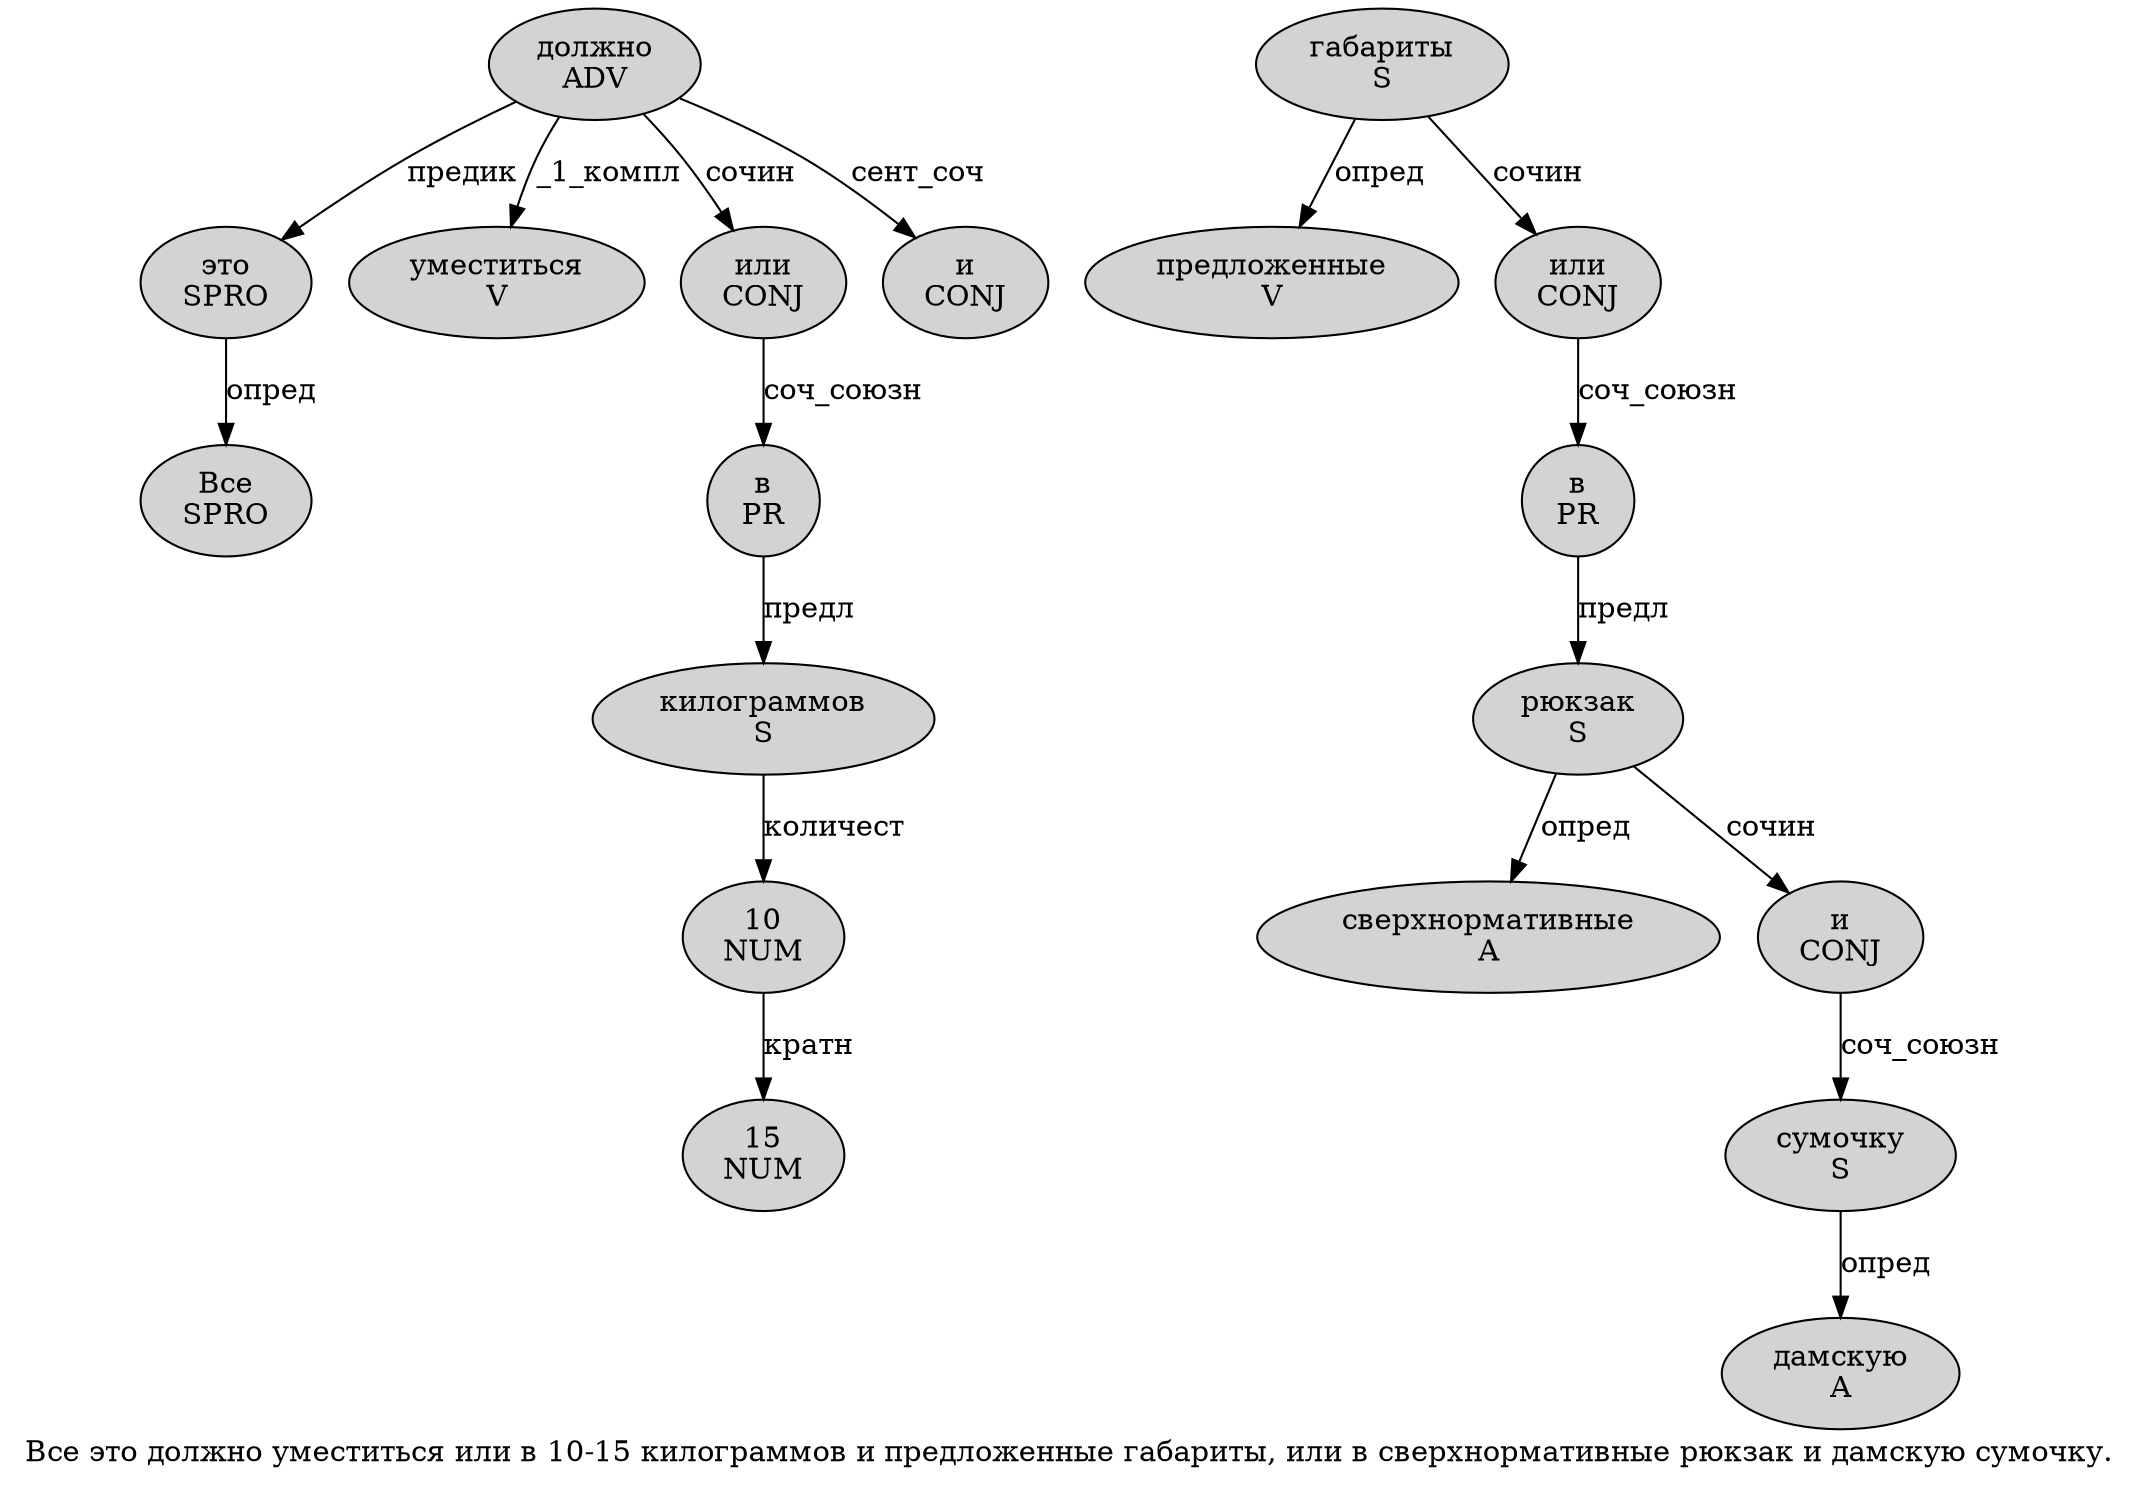 digraph SENTENCE_1215 {
	graph [label="Все это должно уместиться или в 10-15 килограммов и предложенные габариты, или в сверхнормативные рюкзак и дамскую сумочку."]
	node [style=filled]
		0 [label="Все
SPRO" color="" fillcolor=lightgray penwidth=1 shape=ellipse]
		1 [label="это
SPRO" color="" fillcolor=lightgray penwidth=1 shape=ellipse]
		2 [label="должно
ADV" color="" fillcolor=lightgray penwidth=1 shape=ellipse]
		3 [label="уместиться
V" color="" fillcolor=lightgray penwidth=1 shape=ellipse]
		4 [label="или
CONJ" color="" fillcolor=lightgray penwidth=1 shape=ellipse]
		5 [label="в
PR" color="" fillcolor=lightgray penwidth=1 shape=ellipse]
		6 [label="10
NUM" color="" fillcolor=lightgray penwidth=1 shape=ellipse]
		8 [label="15
NUM" color="" fillcolor=lightgray penwidth=1 shape=ellipse]
		9 [label="килограммов
S" color="" fillcolor=lightgray penwidth=1 shape=ellipse]
		10 [label="и
CONJ" color="" fillcolor=lightgray penwidth=1 shape=ellipse]
		11 [label="предложенные
V" color="" fillcolor=lightgray penwidth=1 shape=ellipse]
		12 [label="габариты
S" color="" fillcolor=lightgray penwidth=1 shape=ellipse]
		14 [label="или
CONJ" color="" fillcolor=lightgray penwidth=1 shape=ellipse]
		15 [label="в
PR" color="" fillcolor=lightgray penwidth=1 shape=ellipse]
		16 [label="сверхнормативные
A" color="" fillcolor=lightgray penwidth=1 shape=ellipse]
		17 [label="рюкзак
S" color="" fillcolor=lightgray penwidth=1 shape=ellipse]
		18 [label="и
CONJ" color="" fillcolor=lightgray penwidth=1 shape=ellipse]
		19 [label="дамскую
A" color="" fillcolor=lightgray penwidth=1 shape=ellipse]
		20 [label="сумочку
S" color="" fillcolor=lightgray penwidth=1 shape=ellipse]
			17 -> 16 [label="опред"]
			17 -> 18 [label="сочин"]
			1 -> 0 [label="опред"]
			18 -> 20 [label="соч_союзн"]
			6 -> 8 [label="кратн"]
			2 -> 1 [label="предик"]
			2 -> 3 [label="_1_компл"]
			2 -> 4 [label="сочин"]
			2 -> 10 [label="сент_соч"]
			12 -> 11 [label="опред"]
			12 -> 14 [label="сочин"]
			20 -> 19 [label="опред"]
			4 -> 5 [label="соч_союзн"]
			5 -> 9 [label="предл"]
			14 -> 15 [label="соч_союзн"]
			9 -> 6 [label="количест"]
			15 -> 17 [label="предл"]
}